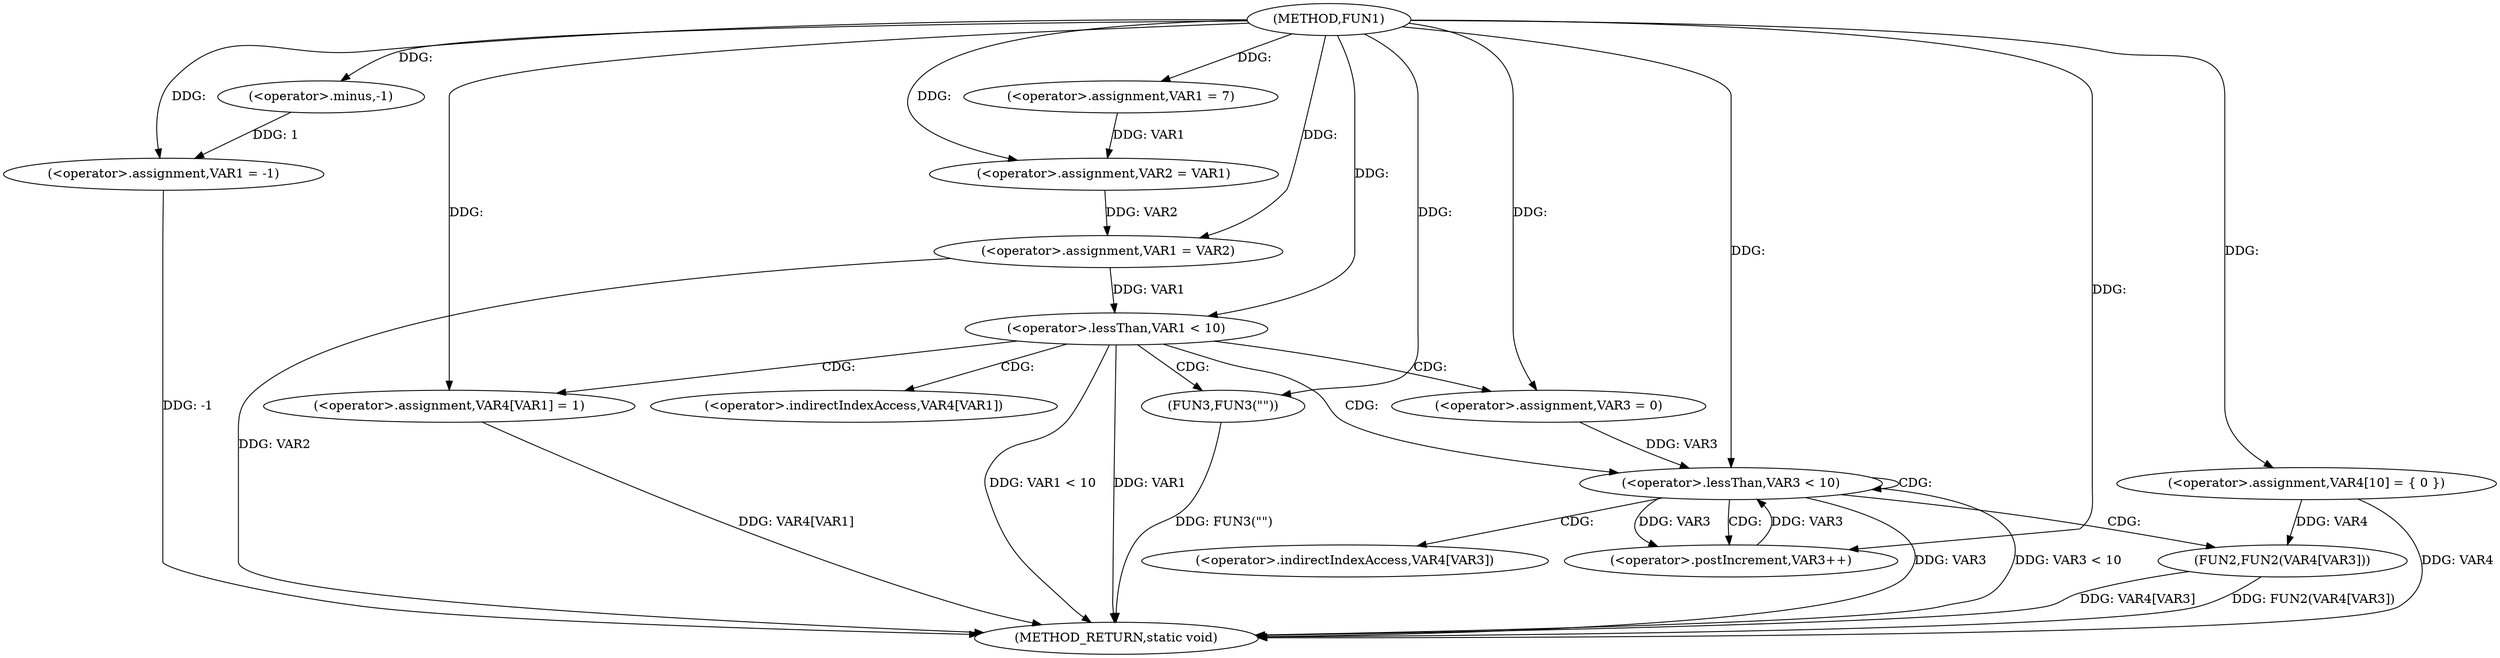 digraph FUN1 {  
"1000100" [label = "(METHOD,FUN1)" ]
"1000152" [label = "(METHOD_RETURN,static void)" ]
"1000103" [label = "(<operator>.assignment,VAR1 = -1)" ]
"1000105" [label = "(<operator>.minus,-1)" ]
"1000107" [label = "(<operator>.assignment,VAR1 = 7)" ]
"1000112" [label = "(<operator>.assignment,VAR2 = VAR1)" ]
"1000116" [label = "(<operator>.assignment,VAR1 = VAR2)" ]
"1000122" [label = "(<operator>.assignment,VAR4[10] = { 0 })" ]
"1000125" [label = "(<operator>.lessThan,VAR1 < 10)" ]
"1000129" [label = "(<operator>.assignment,VAR4[VAR1] = 1)" ]
"1000135" [label = "(<operator>.assignment,VAR3 = 0)" ]
"1000138" [label = "(<operator>.lessThan,VAR3 < 10)" ]
"1000141" [label = "(<operator>.postIncrement,VAR3++)" ]
"1000144" [label = "(FUN2,FUN2(VAR4[VAR3]))" ]
"1000150" [label = "(FUN3,FUN3(\"\"))" ]
"1000130" [label = "(<operator>.indirectIndexAccess,VAR4[VAR1])" ]
"1000145" [label = "(<operator>.indirectIndexAccess,VAR4[VAR3])" ]
  "1000125" -> "1000152"  [ label = "DDG: VAR1 < 10"] 
  "1000103" -> "1000152"  [ label = "DDG: -1"] 
  "1000116" -> "1000152"  [ label = "DDG: VAR2"] 
  "1000150" -> "1000152"  [ label = "DDG: FUN3(\"\")"] 
  "1000138" -> "1000152"  [ label = "DDG: VAR3 < 10"] 
  "1000129" -> "1000152"  [ label = "DDG: VAR4[VAR1]"] 
  "1000125" -> "1000152"  [ label = "DDG: VAR1"] 
  "1000122" -> "1000152"  [ label = "DDG: VAR4"] 
  "1000138" -> "1000152"  [ label = "DDG: VAR3"] 
  "1000144" -> "1000152"  [ label = "DDG: FUN2(VAR4[VAR3])"] 
  "1000144" -> "1000152"  [ label = "DDG: VAR4[VAR3]"] 
  "1000105" -> "1000103"  [ label = "DDG: 1"] 
  "1000100" -> "1000103"  [ label = "DDG: "] 
  "1000100" -> "1000105"  [ label = "DDG: "] 
  "1000100" -> "1000107"  [ label = "DDG: "] 
  "1000107" -> "1000112"  [ label = "DDG: VAR1"] 
  "1000100" -> "1000112"  [ label = "DDG: "] 
  "1000112" -> "1000116"  [ label = "DDG: VAR2"] 
  "1000100" -> "1000116"  [ label = "DDG: "] 
  "1000100" -> "1000122"  [ label = "DDG: "] 
  "1000116" -> "1000125"  [ label = "DDG: VAR1"] 
  "1000100" -> "1000125"  [ label = "DDG: "] 
  "1000100" -> "1000129"  [ label = "DDG: "] 
  "1000100" -> "1000135"  [ label = "DDG: "] 
  "1000141" -> "1000138"  [ label = "DDG: VAR3"] 
  "1000135" -> "1000138"  [ label = "DDG: VAR3"] 
  "1000100" -> "1000138"  [ label = "DDG: "] 
  "1000138" -> "1000141"  [ label = "DDG: VAR3"] 
  "1000100" -> "1000141"  [ label = "DDG: "] 
  "1000122" -> "1000144"  [ label = "DDG: VAR4"] 
  "1000100" -> "1000150"  [ label = "DDG: "] 
  "1000125" -> "1000129"  [ label = "CDG: "] 
  "1000125" -> "1000130"  [ label = "CDG: "] 
  "1000125" -> "1000150"  [ label = "CDG: "] 
  "1000125" -> "1000135"  [ label = "CDG: "] 
  "1000125" -> "1000138"  [ label = "CDG: "] 
  "1000138" -> "1000141"  [ label = "CDG: "] 
  "1000138" -> "1000145"  [ label = "CDG: "] 
  "1000138" -> "1000144"  [ label = "CDG: "] 
  "1000138" -> "1000138"  [ label = "CDG: "] 
}
